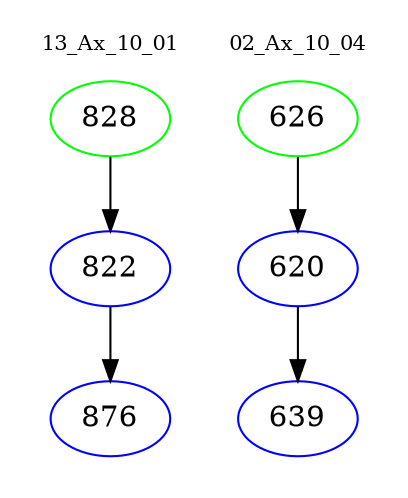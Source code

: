 digraph{
subgraph cluster_0 {
color = white
label = "13_Ax_10_01";
fontsize=10;
T0_828 [label="828", color="green"]
T0_828 -> T0_822 [color="black"]
T0_822 [label="822", color="blue"]
T0_822 -> T0_876 [color="black"]
T0_876 [label="876", color="blue"]
}
subgraph cluster_1 {
color = white
label = "02_Ax_10_04";
fontsize=10;
T1_626 [label="626", color="green"]
T1_626 -> T1_620 [color="black"]
T1_620 [label="620", color="blue"]
T1_620 -> T1_639 [color="black"]
T1_639 [label="639", color="blue"]
}
}
